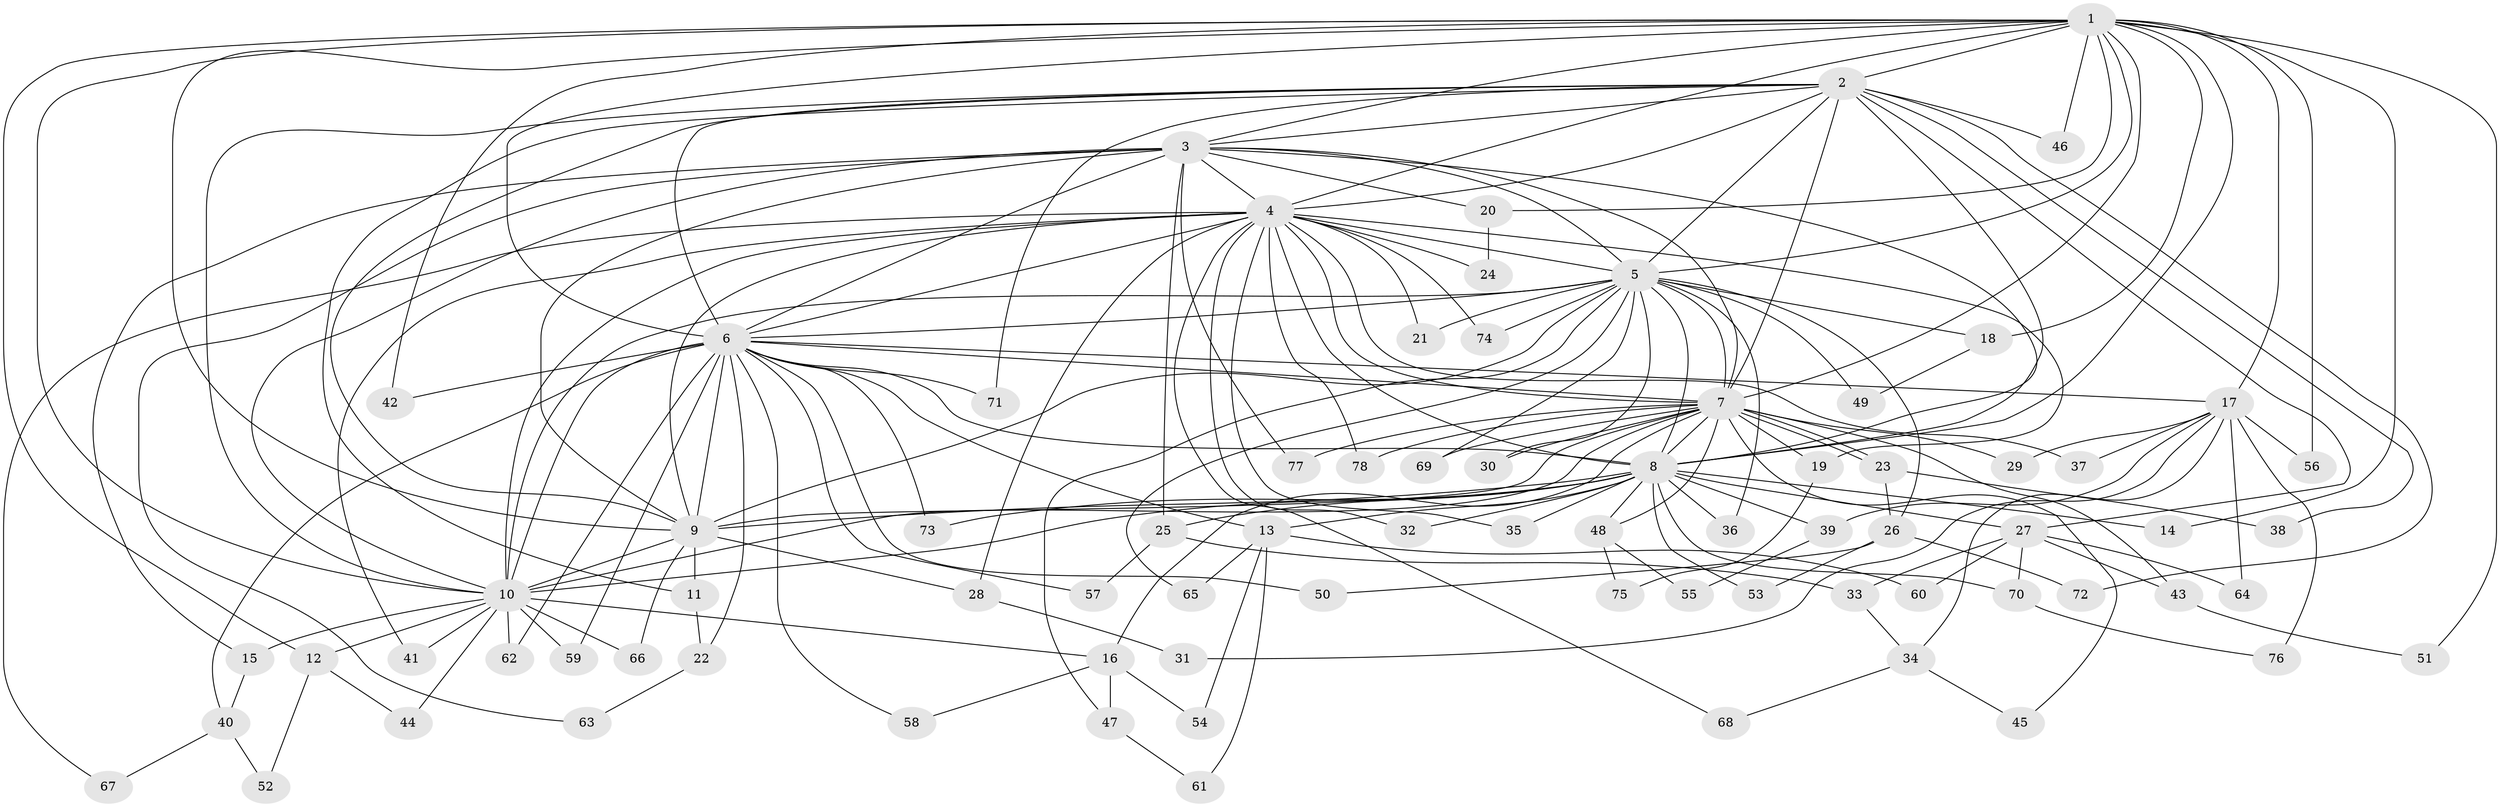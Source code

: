 // coarse degree distribution, {15: 0.0425531914893617, 11: 0.02127659574468085, 18: 0.02127659574468085, 9: 0.0425531914893617, 19: 0.02127659574468085, 17: 0.02127659574468085, 3: 0.19148936170212766, 5: 0.0425531914893617, 7: 0.02127659574468085, 2: 0.46808510638297873, 14: 0.02127659574468085, 4: 0.02127659574468085, 10: 0.02127659574468085, 6: 0.02127659574468085, 1: 0.02127659574468085}
// Generated by graph-tools (version 1.1) at 2025/49/03/04/25 22:49:28]
// undirected, 78 vertices, 181 edges
graph export_dot {
  node [color=gray90,style=filled];
  1;
  2;
  3;
  4;
  5;
  6;
  7;
  8;
  9;
  10;
  11;
  12;
  13;
  14;
  15;
  16;
  17;
  18;
  19;
  20;
  21;
  22;
  23;
  24;
  25;
  26;
  27;
  28;
  29;
  30;
  31;
  32;
  33;
  34;
  35;
  36;
  37;
  38;
  39;
  40;
  41;
  42;
  43;
  44;
  45;
  46;
  47;
  48;
  49;
  50;
  51;
  52;
  53;
  54;
  55;
  56;
  57;
  58;
  59;
  60;
  61;
  62;
  63;
  64;
  65;
  66;
  67;
  68;
  69;
  70;
  71;
  72;
  73;
  74;
  75;
  76;
  77;
  78;
  1 -- 2;
  1 -- 3;
  1 -- 4;
  1 -- 5;
  1 -- 6;
  1 -- 7;
  1 -- 8;
  1 -- 9;
  1 -- 10;
  1 -- 12;
  1 -- 14;
  1 -- 17;
  1 -- 18;
  1 -- 20;
  1 -- 42;
  1 -- 46;
  1 -- 51;
  1 -- 56;
  2 -- 3;
  2 -- 4;
  2 -- 5;
  2 -- 6;
  2 -- 7;
  2 -- 8;
  2 -- 9;
  2 -- 10;
  2 -- 11;
  2 -- 27;
  2 -- 38;
  2 -- 46;
  2 -- 71;
  2 -- 72;
  3 -- 4;
  3 -- 5;
  3 -- 6;
  3 -- 7;
  3 -- 8;
  3 -- 9;
  3 -- 10;
  3 -- 15;
  3 -- 20;
  3 -- 25;
  3 -- 63;
  3 -- 77;
  4 -- 5;
  4 -- 6;
  4 -- 7;
  4 -- 8;
  4 -- 9;
  4 -- 10;
  4 -- 19;
  4 -- 21;
  4 -- 24;
  4 -- 28;
  4 -- 32;
  4 -- 35;
  4 -- 37;
  4 -- 41;
  4 -- 67;
  4 -- 68;
  4 -- 74;
  4 -- 78;
  5 -- 6;
  5 -- 7;
  5 -- 8;
  5 -- 9;
  5 -- 10;
  5 -- 18;
  5 -- 21;
  5 -- 26;
  5 -- 30;
  5 -- 36;
  5 -- 47;
  5 -- 49;
  5 -- 65;
  5 -- 69;
  5 -- 74;
  6 -- 7;
  6 -- 8;
  6 -- 9;
  6 -- 10;
  6 -- 13;
  6 -- 17;
  6 -- 22;
  6 -- 40;
  6 -- 42;
  6 -- 50;
  6 -- 57;
  6 -- 58;
  6 -- 59;
  6 -- 62;
  6 -- 71;
  6 -- 73;
  7 -- 8;
  7 -- 9;
  7 -- 10;
  7 -- 16;
  7 -- 19;
  7 -- 23;
  7 -- 23;
  7 -- 29;
  7 -- 30;
  7 -- 43;
  7 -- 45;
  7 -- 48;
  7 -- 69;
  7 -- 77;
  7 -- 78;
  8 -- 9;
  8 -- 10;
  8 -- 13;
  8 -- 14;
  8 -- 25;
  8 -- 27;
  8 -- 32;
  8 -- 35;
  8 -- 36;
  8 -- 39;
  8 -- 48;
  8 -- 53;
  8 -- 70;
  8 -- 73;
  9 -- 10;
  9 -- 11;
  9 -- 28;
  9 -- 66;
  10 -- 12;
  10 -- 15;
  10 -- 16;
  10 -- 41;
  10 -- 44;
  10 -- 59;
  10 -- 62;
  10 -- 66;
  11 -- 22;
  12 -- 44;
  12 -- 52;
  13 -- 54;
  13 -- 60;
  13 -- 61;
  13 -- 65;
  15 -- 40;
  16 -- 47;
  16 -- 54;
  16 -- 58;
  17 -- 29;
  17 -- 31;
  17 -- 34;
  17 -- 37;
  17 -- 39;
  17 -- 56;
  17 -- 64;
  17 -- 76;
  18 -- 49;
  19 -- 75;
  20 -- 24;
  22 -- 63;
  23 -- 26;
  23 -- 38;
  25 -- 33;
  25 -- 57;
  26 -- 50;
  26 -- 53;
  26 -- 72;
  27 -- 33;
  27 -- 43;
  27 -- 60;
  27 -- 64;
  27 -- 70;
  28 -- 31;
  33 -- 34;
  34 -- 45;
  34 -- 68;
  39 -- 55;
  40 -- 52;
  40 -- 67;
  43 -- 51;
  47 -- 61;
  48 -- 55;
  48 -- 75;
  70 -- 76;
}
